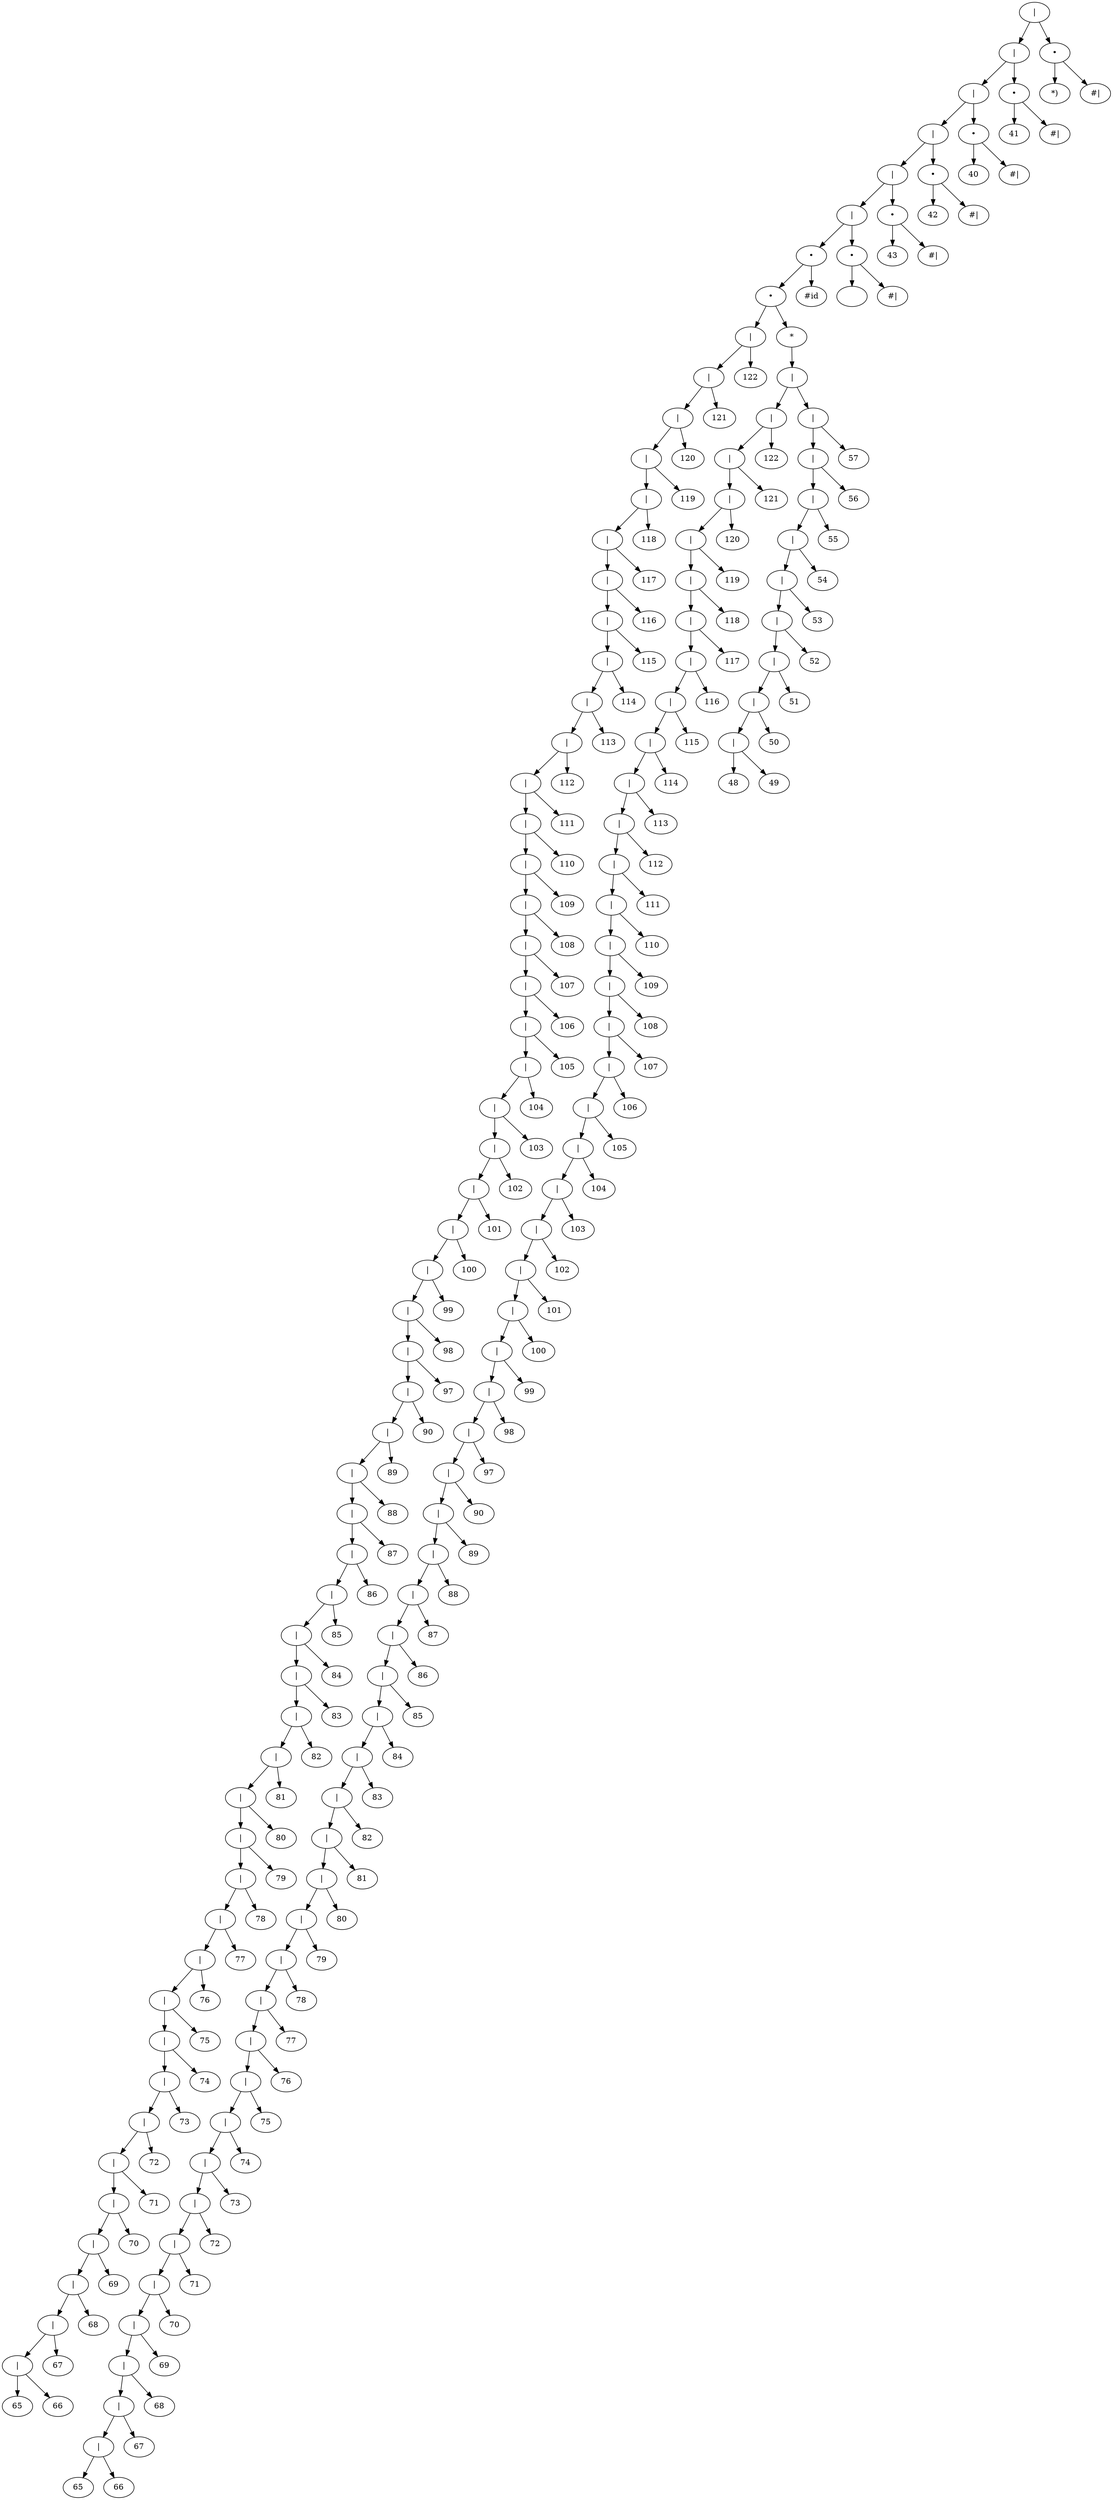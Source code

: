 digraph {
	28843440 [label="|"]
	28843440 -> 28843056
	28843056 [label="|"]
	28843056 -> 28842672
	28842672 [label="|"]
	28842672 -> 28842288
	28842288 [label="|"]
	28842288 -> 28841904
	28841904 [label="|"]
	28841904 -> 28841520
	28841520 [label="|"]
	28841520 -> 28841136
	28841136 [label="•"]
	28841136 -> 28840944
	28840944 [label="•"]
	28840944 -> 28812496
	28812496 [label="|"]
	28812496 -> 28812304
	28812304 [label="|"]
	28812304 -> 28812112
	28812112 [label="|"]
	28812112 -> 28811920
	28811920 [label="|"]
	28811920 -> 28811728
	28811728 [label="|"]
	28811728 -> 28811536
	28811536 [label="|"]
	28811536 -> 28811344
	28811344 [label="|"]
	28811344 -> 28811152
	28811152 [label="|"]
	28811152 -> 28810960
	28810960 [label="|"]
	28810960 -> 28810768
	28810768 [label="|"]
	28810768 -> 28810576
	28810576 [label="|"]
	28810576 -> 28810384
	28810384 [label="|"]
	28810384 -> 28810192
	28810192 [label="|"]
	28810192 -> 28810000
	28810000 [label="|"]
	28810000 -> 28809808
	28809808 [label="|"]
	28809808 -> 28809616
	28809616 [label="|"]
	28809616 -> 28809424
	28809424 [label="|"]
	28809424 -> 28809232
	28809232 [label="|"]
	28809232 -> 28809040
	28809040 [label="|"]
	28809040 -> 28808848
	28808848 [label="|"]
	28808848 -> 28808656
	28808656 [label="|"]
	28808656 -> 28808464
	28808464 [label="|"]
	28808464 -> 28808272
	28808272 [label="|"]
	28808272 -> 28808080
	28808080 [label="|"]
	28808080 -> 28807888
	28807888 [label="|"]
	28807888 -> 28807696
	28807696 [label="|"]
	28807696 -> 28807504
	28807504 [label="|"]
	28807504 -> 28807312
	28807312 [label="|"]
	28807312 -> 28807120
	28807120 [label="|"]
	28807120 -> 28806928
	28806928 [label="|"]
	28806928 -> 28806736
	28806736 [label="|"]
	28806736 -> 28806544
	28806544 [label="|"]
	28806544 -> 28806352
	28806352 [label="|"]
	28806352 -> 28806160
	28806160 [label="|"]
	28806160 -> 28805968
	28805968 [label="|"]
	28805968 -> 28805776
	28805776 [label="|"]
	28805776 -> 28805584
	28805584 [label="|"]
	28805584 -> 28805392
	28805392 [label="|"]
	28805392 -> 28805200
	28805200 [label="|"]
	28805200 -> 28805008
	28805008 [label="|"]
	28805008 -> 28804816
	28804816 [label="|"]
	28804816 -> 28804624
	28804624 [label="|"]
	28804624 -> 28804432
	28804432 [label="|"]
	28804432 -> 28804240
	28804240 [label="|"]
	28804240 -> 28804048
	28804048 [label="|"]
	28804048 -> 28803856
	28803856 [label="|"]
	28803856 -> 28803664
	28803664 [label="|"]
	28803664 -> 28803472
	28803472 [label="|"]
	28803472 -> 28803280
	28803280 [label="|"]
	28803280 -> 28786640
	28786640 [label="|"]
	28786640 -> 28786448
	28786448 [label="|"]
	28786448 -> 28786256
	28786256 [label=65]
	28786448 -> 28786352
	28786352 [label=66]
	28786640 -> 28786544
	28786544 [label=67]
	28803280 -> 28803184
	28803184 [label=68]
	28803472 -> 28803376
	28803376 [label=69]
	28803664 -> 28803568
	28803568 [label=70]
	28803856 -> 28803760
	28803760 [label=71]
	28804048 -> 28803952
	28803952 [label=72]
	28804240 -> 28804144
	28804144 [label=73]
	28804432 -> 28804336
	28804336 [label=74]
	28804624 -> 28804528
	28804528 [label=75]
	28804816 -> 28804720
	28804720 [label=76]
	28805008 -> 28804912
	28804912 [label=77]
	28805200 -> 28805104
	28805104 [label=78]
	28805392 -> 28805296
	28805296 [label=79]
	28805584 -> 28805488
	28805488 [label=80]
	28805776 -> 28805680
	28805680 [label=81]
	28805968 -> 28805872
	28805872 [label=82]
	28806160 -> 28806064
	28806064 [label=83]
	28806352 -> 28806256
	28806256 [label=84]
	28806544 -> 28806448
	28806448 [label=85]
	28806736 -> 28806640
	28806640 [label=86]
	28806928 -> 28806832
	28806832 [label=87]
	28807120 -> 28807024
	28807024 [label=88]
	28807312 -> 28807216
	28807216 [label=89]
	28807504 -> 28807408
	28807408 [label=90]
	28807696 -> 28807600
	28807600 [label=97]
	28807888 -> 28807792
	28807792 [label=98]
	28808080 -> 28807984
	28807984 [label=99]
	28808272 -> 28808176
	28808176 [label=100]
	28808464 -> 28808368
	28808368 [label=101]
	28808656 -> 28808560
	28808560 [label=102]
	28808848 -> 28808752
	28808752 [label=103]
	28809040 -> 28808944
	28808944 [label=104]
	28809232 -> 28809136
	28809136 [label=105]
	28809424 -> 28809328
	28809328 [label=106]
	28809616 -> 28809520
	28809520 [label=107]
	28809808 -> 28809712
	28809712 [label=108]
	28810000 -> 28809904
	28809904 [label=109]
	28810192 -> 28810096
	28810096 [label=110]
	28810384 -> 28810288
	28810288 [label=111]
	28810576 -> 28810480
	28810480 [label=112]
	28810768 -> 28810672
	28810672 [label=113]
	28810960 -> 28810864
	28810864 [label=114]
	28811152 -> 28811056
	28811056 [label=115]
	28811344 -> 28811248
	28811248 [label=116]
	28811536 -> 28811440
	28811440 [label=117]
	28811728 -> 28811632
	28811632 [label=118]
	28811920 -> 28811824
	28811824 [label=119]
	28812112 -> 28812016
	28812016 [label=120]
	28812304 -> 28812208
	28812208 [label=121]
	28812496 -> 28812400
	28812400 [label=122]
	28840944 -> 28840848
	28840848 [label="*"]
	28840848 -> 28840752
	28840752 [label="|"]
	28840752 -> 28838832
	28838832 [label="|"]
	28838832 -> 28838640
	28838640 [label="|"]
	28838640 -> 28838448
	28838448 [label="|"]
	28838448 -> 28838256
	28838256 [label="|"]
	28838256 -> 28838064
	28838064 [label="|"]
	28838064 -> 28837872
	28837872 [label="|"]
	28837872 -> 28837680
	28837680 [label="|"]
	28837680 -> 28837488
	28837488 [label="|"]
	28837488 -> 28837296
	28837296 [label="|"]
	28837296 -> 28837104
	28837104 [label="|"]
	28837104 -> 28836912
	28836912 [label="|"]
	28836912 -> 28836720
	28836720 [label="|"]
	28836720 -> 28836528
	28836528 [label="|"]
	28836528 -> 28836336
	28836336 [label="|"]
	28836336 -> 28836144
	28836144 [label="|"]
	28836144 -> 28835952
	28835952 [label="|"]
	28835952 -> 28819312
	28819312 [label="|"]
	28819312 -> 28819120
	28819120 [label="|"]
	28819120 -> 28818928
	28818928 [label="|"]
	28818928 -> 28818736
	28818736 [label="|"]
	28818736 -> 28818544
	28818544 [label="|"]
	28818544 -> 28818352
	28818352 [label="|"]
	28818352 -> 28818160
	28818160 [label="|"]
	28818160 -> 28817968
	28817968 [label="|"]
	28817968 -> 28817776
	28817776 [label="|"]
	28817776 -> 28817584
	28817584 [label="|"]
	28817584 -> 28817392
	28817392 [label="|"]
	28817392 -> 28817200
	28817200 [label="|"]
	28817200 -> 28817008
	28817008 [label="|"]
	28817008 -> 28816816
	28816816 [label="|"]
	28816816 -> 28816624
	28816624 [label="|"]
	28816624 -> 28816432
	28816432 [label="|"]
	28816432 -> 28816240
	28816240 [label="|"]
	28816240 -> 28816048
	28816048 [label="|"]
	28816048 -> 28815856
	28815856 [label="|"]
	28815856 -> 28815664
	28815664 [label="|"]
	28815664 -> 28815472
	28815472 [label="|"]
	28815472 -> 28815280
	28815280 [label="|"]
	28815280 -> 28815088
	28815088 [label="|"]
	28815088 -> 28814896
	28814896 [label="|"]
	28814896 -> 28814704
	28814704 [label="|"]
	28814704 -> 28814512
	28814512 [label="|"]
	28814512 -> 28814320
	28814320 [label="|"]
	28814320 -> 28814128
	28814128 [label="|"]
	28814128 -> 28813936
	28813936 [label="|"]
	28813936 -> 28813744
	28813744 [label="|"]
	28813744 -> 28813552
	28813552 [label="|"]
	28813552 -> 28813360
	28813360 [label="|"]
	28813360 -> 28813168
	28813168 [label="|"]
	28813168 -> 28812976
	28812976 [label="|"]
	28812976 -> 28812784
	28812784 [label="|"]
	28812784 -> 28812592
	28812592 [label=65]
	28812784 -> 28812688
	28812688 [label=66]
	28812976 -> 28812880
	28812880 [label=67]
	28813168 -> 28813072
	28813072 [label=68]
	28813360 -> 28813264
	28813264 [label=69]
	28813552 -> 28813456
	28813456 [label=70]
	28813744 -> 28813648
	28813648 [label=71]
	28813936 -> 28813840
	28813840 [label=72]
	28814128 -> 28814032
	28814032 [label=73]
	28814320 -> 28814224
	28814224 [label=74]
	28814512 -> 28814416
	28814416 [label=75]
	28814704 -> 28814608
	28814608 [label=76]
	28814896 -> 28814800
	28814800 [label=77]
	28815088 -> 28814992
	28814992 [label=78]
	28815280 -> 28815184
	28815184 [label=79]
	28815472 -> 28815376
	28815376 [label=80]
	28815664 -> 28815568
	28815568 [label=81]
	28815856 -> 28815760
	28815760 [label=82]
	28816048 -> 28815952
	28815952 [label=83]
	28816240 -> 28816144
	28816144 [label=84]
	28816432 -> 28816336
	28816336 [label=85]
	28816624 -> 28816528
	28816528 [label=86]
	28816816 -> 28816720
	28816720 [label=87]
	28817008 -> 28816912
	28816912 [label=88]
	28817200 -> 28817104
	28817104 [label=89]
	28817392 -> 28817296
	28817296 [label=90]
	28817584 -> 28817488
	28817488 [label=97]
	28817776 -> 28817680
	28817680 [label=98]
	28817968 -> 28817872
	28817872 [label=99]
	28818160 -> 28818064
	28818064 [label=100]
	28818352 -> 28818256
	28818256 [label=101]
	28818544 -> 28818448
	28818448 [label=102]
	28818736 -> 28818640
	28818640 [label=103]
	28818928 -> 28818832
	28818832 [label=104]
	28819120 -> 28819024
	28819024 [label=105]
	28819312 -> 28819216
	28819216 [label=106]
	28835952 -> 28819408
	28819408 [label=107]
	28836144 -> 28836048
	28836048 [label=108]
	28836336 -> 28836240
	28836240 [label=109]
	28836528 -> 28836432
	28836432 [label=110]
	28836720 -> 28836624
	28836624 [label=111]
	28836912 -> 28836816
	28836816 [label=112]
	28837104 -> 28837008
	28837008 [label=113]
	28837296 -> 28837200
	28837200 [label=114]
	28837488 -> 28837392
	28837392 [label=115]
	28837680 -> 28837584
	28837584 [label=116]
	28837872 -> 28837776
	28837776 [label=117]
	28838064 -> 28837968
	28837968 [label=118]
	28838256 -> 28838160
	28838160 [label=119]
	28838448 -> 28838352
	28838352 [label=120]
	28838640 -> 28838544
	28838544 [label=121]
	28838832 -> 28838736
	28838736 [label=122]
	28840752 -> 28840656
	28840656 [label="|"]
	28840656 -> 28840464
	28840464 [label="|"]
	28840464 -> 28840272
	28840272 [label="|"]
	28840272 -> 28840080
	28840080 [label="|"]
	28840080 -> 28839888
	28839888 [label="|"]
	28839888 -> 28839696
	28839696 [label="|"]
	28839696 -> 28839504
	28839504 [label="|"]
	28839504 -> 28839312
	28839312 [label="|"]
	28839312 -> 28839120
	28839120 [label="|"]
	28839120 -> 28838928
	28838928 [label=48]
	28839120 -> 28839024
	28839024 [label=49]
	28839312 -> 28839216
	28839216 [label=50]
	28839504 -> 28839408
	28839408 [label=51]
	28839696 -> 28839600
	28839600 [label=52]
	28839888 -> 28839792
	28839792 [label=53]
	28840080 -> 28839984
	28839984 [label=54]
	28840272 -> 28840176
	28840176 [label=55]
	28840464 -> 28840368
	28840368 [label=56]
	28840656 -> 28840560
	28840560 [label=57]
	28841136 -> 28841040
	28841040 [label="#id"]
	28841520 -> 28841424
	28841424 [label="•"]
	28841424 -> 28841232
	28841232 [label="  "]
	28841424 -> 28841328
	28841328 [label="#|"]
	28841904 -> 28841808
	28841808 [label="•"]
	28841808 -> 28841616
	28841616 [label=43]
	28841808 -> 28841712
	28841712 [label="#|"]
	28842288 -> 28842192
	28842192 [label="•"]
	28842192 -> 28842000
	28842000 [label=42]
	28842192 -> 28842096
	28842096 [label="#|"]
	28842672 -> 28842576
	28842576 [label="•"]
	28842576 -> 28842384
	28842384 [label=40]
	28842576 -> 28842480
	28842480 [label="#|"]
	28843056 -> 28842960
	28842960 [label="•"]
	28842960 -> 28842768
	28842768 [label=41]
	28842960 -> 28842864
	28842864 [label="#|"]
	28843440 -> 28843344
	28843344 [label="•"]
	28843344 -> 28843152
	28843152 [label="*)"]
	28843344 -> 28843248
	28843248 [label="#|"]
}
